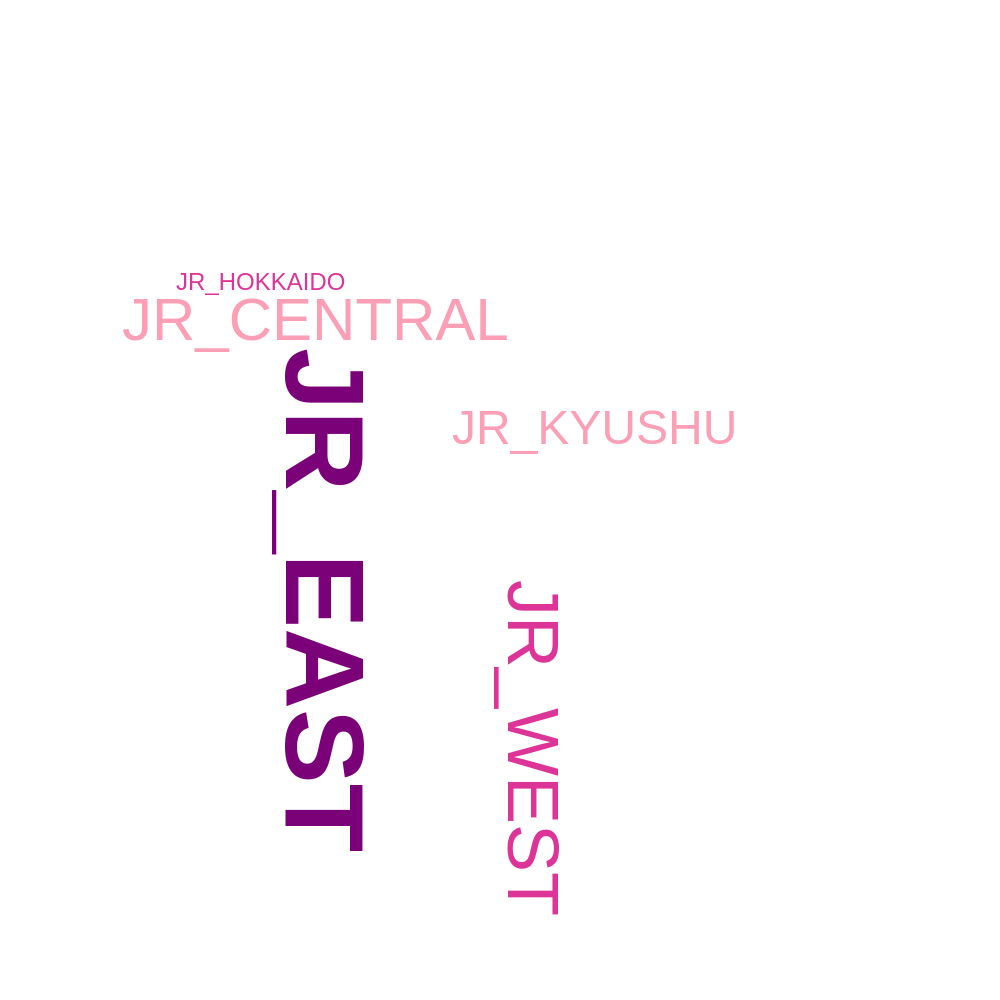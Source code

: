 {
    "$schema": "https://vega.github.io/schema/vega/v5.json",
    "description": "A word cloud visualization depicting Vega research paper abstracts.",
    "width": 500,
    "height": 500,
    "padding": 0,
  
    "data": [
      {
        "name": "table",
        "values": [
          "JR_Central,JR_Central,JR_Central,JR_Central,JR_Central,JR_Central,JR_Central,JR_Central,JR_Central,JR_Central,JR_Central,JR_Central,JR_Central,JR_Central,JR_Central,JR_Central,JR_Central,JR_West,JR_West,JR_West,JR_West,JR_West,JR_West,JR_West,JR_West,JR_West,JR_West,JR_West,JR_West,JR_West,JR_West,JR_West,JR_West,JR_West,JR_West,JR_West,JR_West,JR_West,JR_West,JR_West,JR_East,JR_East,JR_East,JR_East,JR_East,JR_East,JR_East,JR_East,JR_East,JR_East,JR_East,JR_East,JR_East,JR_East,JR_East,JR_East,JR_East,JR_East,JR_East,JR_East,JR_East,JR_East,JR_East,JR_East,JR_East,JR_East,JR_East,JR_East,JR_East,JR_East,JR_East,JR_East,JR_East,JR_East,JR_East,JR_East,JR_East,JR_East,JR_East,JR_East,JR_East,JR_East,JR_East,JR_East,JR_East,JR_East,JR_East,JR_East,JR_East,JR_East,JR_East,JR_East,JR_East,JR_East,JR_Kyushu,JR_Kyushu,JR_Kyushu,JR_Kyushu,JR_Kyushu,JR_Kyushu,JR_Kyushu,JR_Kyushu,JR_Kyushu,JR_Kyushu,JR_Kyushu,JR_Hokkaido,JR_Hokkaido,JR_Hokkaido"
        ],
        "transform": [
          {
            "type": "countpattern",
            "field": "data",
            "case": "upper",
            "pattern": "[\\w']{3,}",
            "stopwords": "()"
          },
          {
            "type": "formula", "as": "angle",
            "expr": "[-90,0, 90][~~(random() * 3)]"
          },
          {
            "type": "formula", "as": "weight",
            "expr": "if(datum.text=='JR_EAST', 600, 300)"
          }
        ]
      }
    ],
  
    "scales": [
      {
        "name": "color",
        "type": "ordinal",
        "domain": {"data": "table", "field": "text"},
        "range": ["#fa9fb5", "#dd3497", "#7a0177"]
      }
    ],
  
    "marks": [
      {
        "type": "text",
        "from": {"data": "table"},
        "encode": {
          "enter": {
            "text": {"field": "text"},
            "align": {"value": "center"},
            "baseline": {"value": "alphabetic"},
            "fill": {"scale": "color", "field": "text"}
          },
          "update": {
            "fillOpacity": {"value": 1}
          },
          "hover": {
            "fillOpacity": {"value": 0.5}
          }
        },
        "transform": [
          {
            "type": "wordcloud",
            "size": [500, 500],
            "text": {"field": "text"},
            "rotate": {"field": "datum.angle"},
            "font": "Helvetica Neue, Arial",
            "fontSize": {"field": "datum.count"},
            "fontWeight": {"field": "datum.weight"},
            "fontSizeRange": [12, 56],
            "padding": 1
          }
        ]
      }
    ]
  }